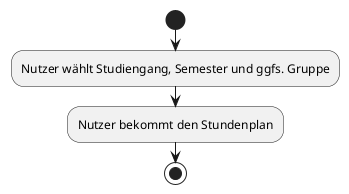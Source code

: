 @startuml

start
:Nutzer wählt Studiengang, Semester und ggfs. Gruppe;
:Nutzer bekommt den Stundenplan;
stop
@enduml

